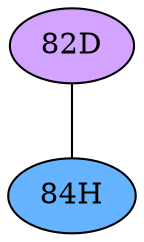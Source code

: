 // The Round Table
graph {
	"82D" [fillcolor="#D3A4FF" style=radial]
	"84H" [fillcolor="#66B3FF" style=radial]
	"82D" -- "84H" [penwidth=1]
}
